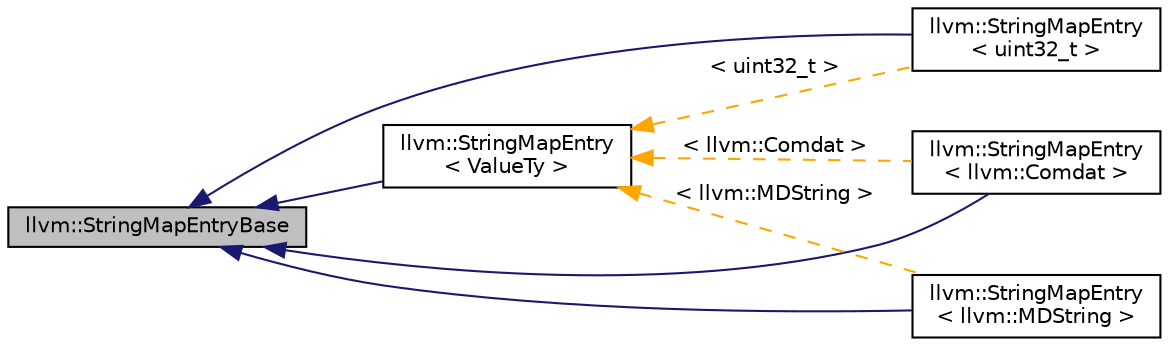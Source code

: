 digraph "llvm::StringMapEntryBase"
{
 // LATEX_PDF_SIZE
  bgcolor="transparent";
  edge [fontname="Helvetica",fontsize="10",labelfontname="Helvetica",labelfontsize="10"];
  node [fontname="Helvetica",fontsize="10",shape="box"];
  rankdir="LR";
  Node1 [label="llvm::StringMapEntryBase",height=0.2,width=0.4,color="black", fillcolor="grey75", style="filled", fontcolor="black",tooltip="StringMapEntryBase - Shared base class of StringMapEntry instances."];
  Node1 -> Node2 [dir="back",color="midnightblue",fontsize="10",style="solid",fontname="Helvetica"];
  Node2 [label="llvm::StringMapEntry\l\< uint32_t \>",height=0.2,width=0.4,color="black",URL="$classllvm_1_1StringMapEntry.html",tooltip=" "];
  Node1 -> Node3 [dir="back",color="midnightblue",fontsize="10",style="solid",fontname="Helvetica"];
  Node3 [label="llvm::StringMapEntry\l\< llvm::Comdat \>",height=0.2,width=0.4,color="black",URL="$classllvm_1_1StringMapEntry.html",tooltip=" "];
  Node1 -> Node4 [dir="back",color="midnightblue",fontsize="10",style="solid",fontname="Helvetica"];
  Node4 [label="llvm::StringMapEntry\l\< llvm::MDString \>",height=0.2,width=0.4,color="black",URL="$classllvm_1_1StringMapEntry.html",tooltip=" "];
  Node1 -> Node5 [dir="back",color="midnightblue",fontsize="10",style="solid",fontname="Helvetica"];
  Node5 [label="llvm::StringMapEntry\l\< ValueTy \>",height=0.2,width=0.4,color="black",URL="$classllvm_1_1StringMapEntry.html",tooltip="StringMapEntry - This is used to represent one value that is inserted into a StringMap."];
  Node5 -> Node2 [dir="back",color="orange",fontsize="10",style="dashed",label=" \< uint32_t \>" ,fontname="Helvetica"];
  Node5 -> Node3 [dir="back",color="orange",fontsize="10",style="dashed",label=" \< llvm::Comdat \>" ,fontname="Helvetica"];
  Node5 -> Node4 [dir="back",color="orange",fontsize="10",style="dashed",label=" \< llvm::MDString \>" ,fontname="Helvetica"];
}
